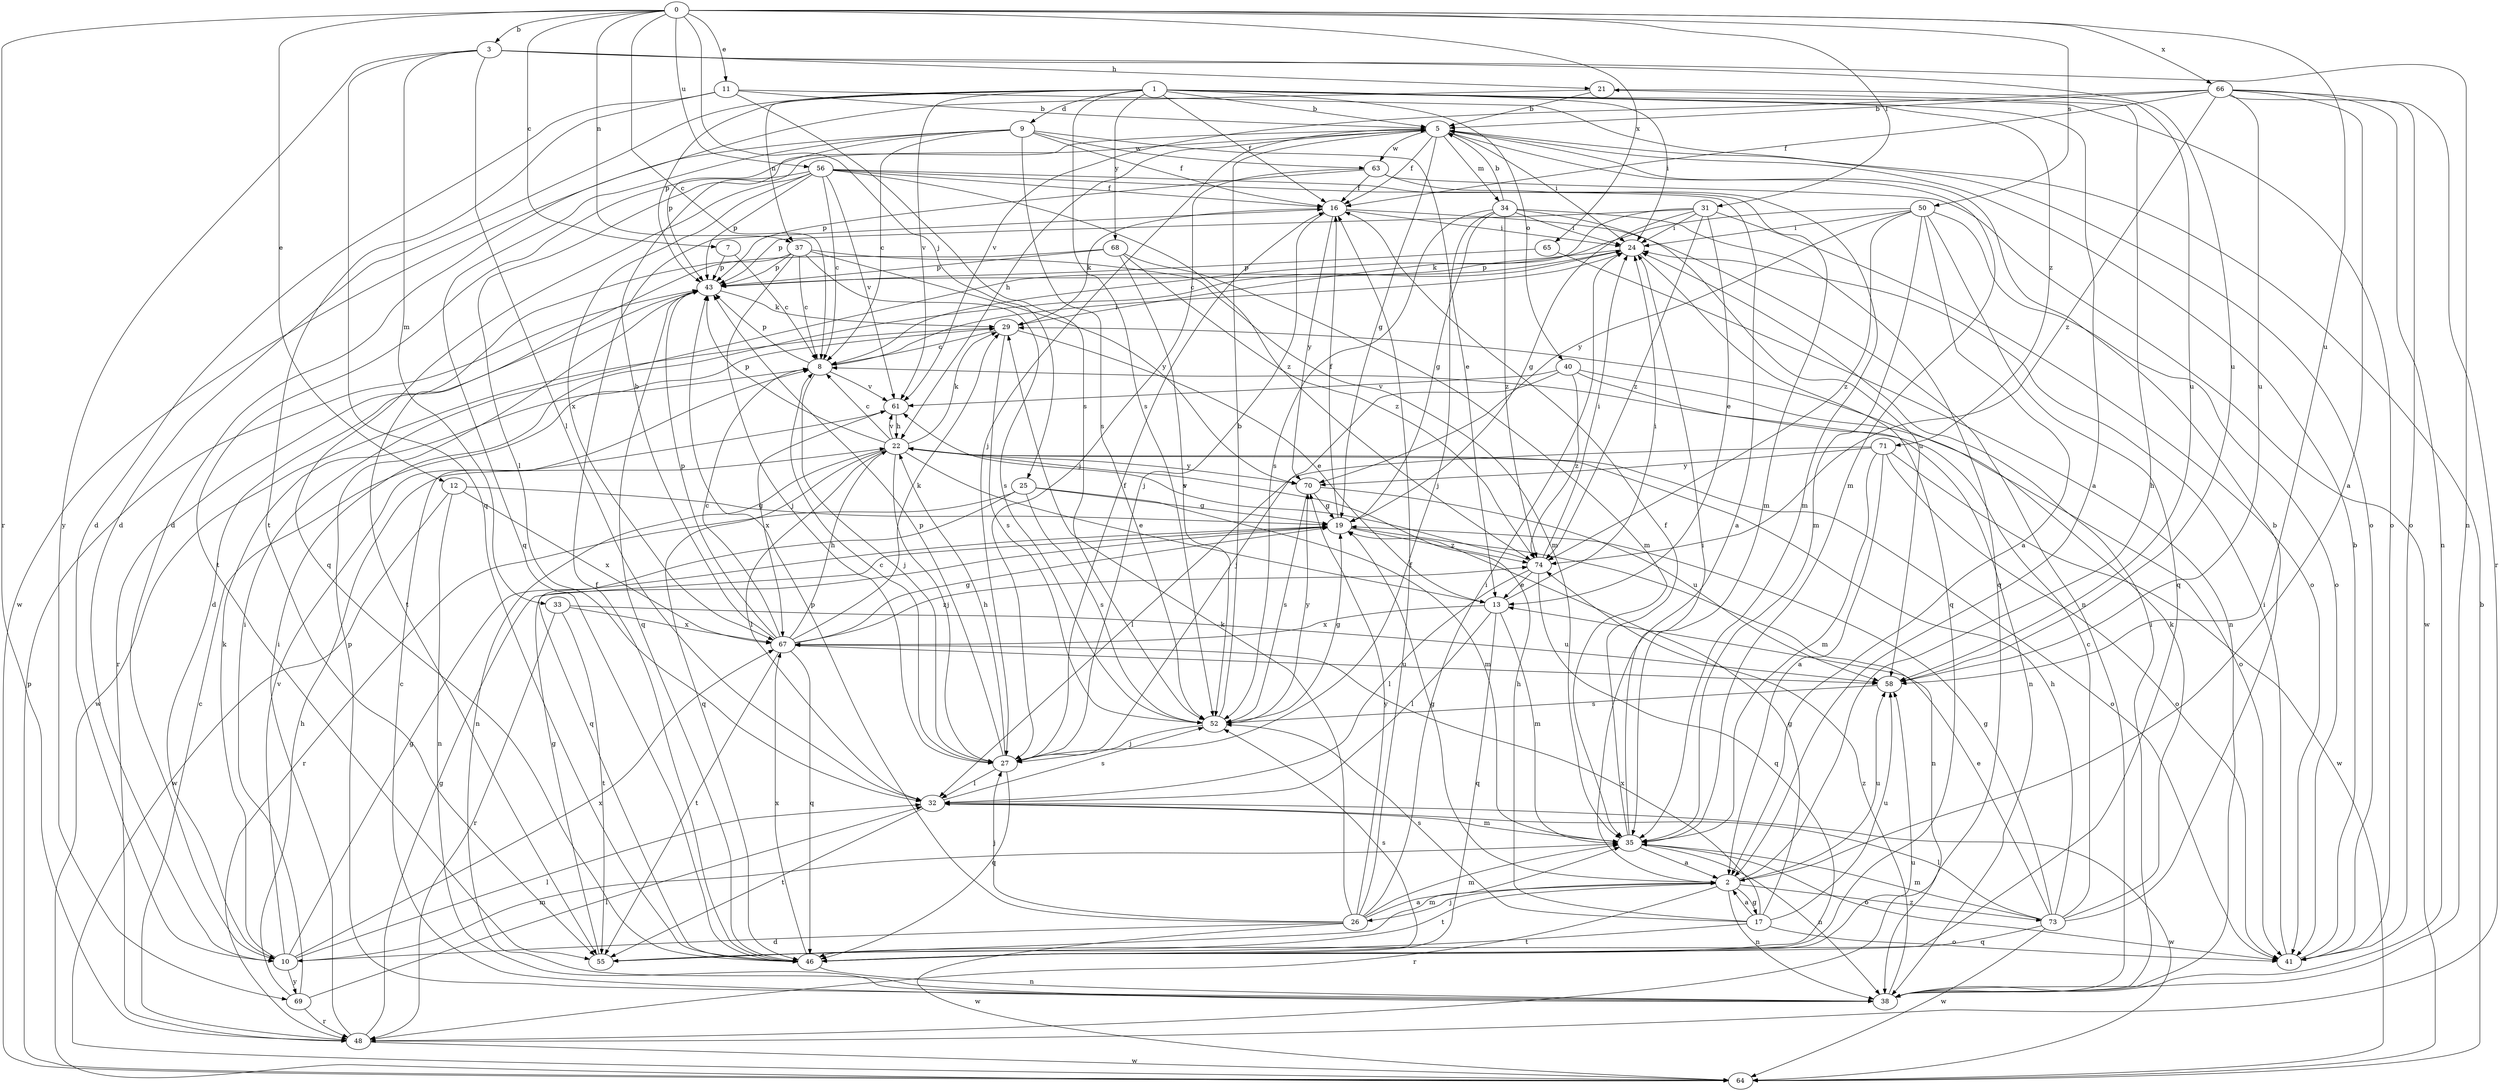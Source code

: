 strict digraph  {
0;
1;
2;
3;
5;
7;
8;
9;
10;
11;
12;
13;
16;
17;
19;
21;
22;
24;
25;
26;
27;
29;
31;
32;
33;
34;
35;
37;
38;
40;
41;
43;
46;
48;
50;
52;
55;
56;
58;
61;
63;
64;
65;
66;
67;
68;
69;
70;
71;
73;
74;
0 -> 3  [label=b];
0 -> 7  [label=c];
0 -> 8  [label=c];
0 -> 11  [label=e];
0 -> 12  [label=e];
0 -> 25  [label=j];
0 -> 31  [label=l];
0 -> 37  [label=n];
0 -> 48  [label=r];
0 -> 50  [label=s];
0 -> 56  [label=u];
0 -> 58  [label=u];
0 -> 65  [label=x];
0 -> 66  [label=x];
1 -> 2  [label=a];
1 -> 5  [label=b];
1 -> 9  [label=d];
1 -> 10  [label=d];
1 -> 16  [label=f];
1 -> 24  [label=i];
1 -> 37  [label=n];
1 -> 40  [label=o];
1 -> 41  [label=o];
1 -> 43  [label=p];
1 -> 52  [label=s];
1 -> 61  [label=v];
1 -> 68  [label=y];
1 -> 71  [label=z];
2 -> 17  [label=g];
2 -> 19  [label=g];
2 -> 21  [label=h];
2 -> 26  [label=j];
2 -> 38  [label=n];
2 -> 48  [label=r];
2 -> 55  [label=t];
2 -> 58  [label=u];
2 -> 73  [label=z];
3 -> 21  [label=h];
3 -> 32  [label=l];
3 -> 33  [label=m];
3 -> 38  [label=n];
3 -> 46  [label=q];
3 -> 58  [label=u];
3 -> 69  [label=y];
5 -> 16  [label=f];
5 -> 19  [label=g];
5 -> 22  [label=h];
5 -> 24  [label=i];
5 -> 27  [label=j];
5 -> 32  [label=l];
5 -> 34  [label=m];
5 -> 35  [label=m];
5 -> 63  [label=w];
7 -> 8  [label=c];
7 -> 43  [label=p];
8 -> 24  [label=i];
8 -> 27  [label=j];
8 -> 43  [label=p];
8 -> 61  [label=v];
9 -> 8  [label=c];
9 -> 13  [label=e];
9 -> 16  [label=f];
9 -> 43  [label=p];
9 -> 46  [label=q];
9 -> 52  [label=s];
9 -> 63  [label=w];
9 -> 64  [label=w];
10 -> 19  [label=g];
10 -> 29  [label=k];
10 -> 32  [label=l];
10 -> 35  [label=m];
10 -> 61  [label=v];
10 -> 67  [label=x];
10 -> 69  [label=y];
11 -> 5  [label=b];
11 -> 10  [label=d];
11 -> 41  [label=o];
11 -> 52  [label=s];
11 -> 55  [label=t];
12 -> 19  [label=g];
12 -> 38  [label=n];
12 -> 64  [label=w];
12 -> 67  [label=x];
13 -> 24  [label=i];
13 -> 32  [label=l];
13 -> 35  [label=m];
13 -> 46  [label=q];
13 -> 67  [label=x];
16 -> 24  [label=i];
16 -> 27  [label=j];
16 -> 29  [label=k];
16 -> 38  [label=n];
16 -> 70  [label=y];
17 -> 2  [label=a];
17 -> 19  [label=g];
17 -> 22  [label=h];
17 -> 41  [label=o];
17 -> 52  [label=s];
17 -> 55  [label=t];
17 -> 58  [label=u];
17 -> 67  [label=x];
19 -> 16  [label=f];
19 -> 38  [label=n];
19 -> 74  [label=z];
21 -> 5  [label=b];
21 -> 10  [label=d];
21 -> 58  [label=u];
22 -> 8  [label=c];
22 -> 13  [label=e];
22 -> 27  [label=j];
22 -> 29  [label=k];
22 -> 32  [label=l];
22 -> 38  [label=n];
22 -> 41  [label=o];
22 -> 43  [label=p];
22 -> 46  [label=q];
22 -> 61  [label=v];
22 -> 70  [label=y];
24 -> 43  [label=p];
24 -> 46  [label=q];
25 -> 19  [label=g];
25 -> 35  [label=m];
25 -> 46  [label=q];
25 -> 48  [label=r];
25 -> 52  [label=s];
26 -> 2  [label=a];
26 -> 10  [label=d];
26 -> 16  [label=f];
26 -> 24  [label=i];
26 -> 27  [label=j];
26 -> 29  [label=k];
26 -> 35  [label=m];
26 -> 43  [label=p];
26 -> 64  [label=w];
26 -> 70  [label=y];
27 -> 8  [label=c];
27 -> 16  [label=f];
27 -> 22  [label=h];
27 -> 32  [label=l];
27 -> 43  [label=p];
27 -> 46  [label=q];
29 -> 8  [label=c];
29 -> 13  [label=e];
29 -> 52  [label=s];
29 -> 64  [label=w];
31 -> 13  [label=e];
31 -> 19  [label=g];
31 -> 24  [label=i];
31 -> 29  [label=k];
31 -> 41  [label=o];
31 -> 43  [label=p];
31 -> 74  [label=z];
32 -> 35  [label=m];
32 -> 52  [label=s];
32 -> 55  [label=t];
32 -> 64  [label=w];
33 -> 48  [label=r];
33 -> 55  [label=t];
33 -> 58  [label=u];
33 -> 67  [label=x];
34 -> 5  [label=b];
34 -> 19  [label=g];
34 -> 24  [label=i];
34 -> 27  [label=j];
34 -> 46  [label=q];
34 -> 52  [label=s];
34 -> 58  [label=u];
34 -> 74  [label=z];
35 -> 2  [label=a];
35 -> 16  [label=f];
35 -> 24  [label=i];
35 -> 38  [label=n];
35 -> 41  [label=o];
37 -> 8  [label=c];
37 -> 10  [label=d];
37 -> 27  [label=j];
37 -> 35  [label=m];
37 -> 43  [label=p];
37 -> 52  [label=s];
37 -> 70  [label=y];
38 -> 8  [label=c];
38 -> 24  [label=i];
38 -> 43  [label=p];
38 -> 74  [label=z];
40 -> 27  [label=j];
40 -> 38  [label=n];
40 -> 41  [label=o];
40 -> 61  [label=v];
40 -> 74  [label=z];
41 -> 5  [label=b];
41 -> 24  [label=i];
43 -> 29  [label=k];
43 -> 46  [label=q];
43 -> 48  [label=r];
46 -> 16  [label=f];
46 -> 38  [label=n];
46 -> 52  [label=s];
46 -> 67  [label=x];
48 -> 8  [label=c];
48 -> 19  [label=g];
48 -> 24  [label=i];
48 -> 58  [label=u];
48 -> 64  [label=w];
50 -> 2  [label=a];
50 -> 8  [label=c];
50 -> 24  [label=i];
50 -> 35  [label=m];
50 -> 41  [label=o];
50 -> 46  [label=q];
50 -> 70  [label=y];
50 -> 74  [label=z];
52 -> 5  [label=b];
52 -> 19  [label=g];
52 -> 27  [label=j];
52 -> 70  [label=y];
55 -> 19  [label=g];
55 -> 35  [label=m];
56 -> 2  [label=a];
56 -> 8  [label=c];
56 -> 16  [label=f];
56 -> 35  [label=m];
56 -> 43  [label=p];
56 -> 46  [label=q];
56 -> 55  [label=t];
56 -> 61  [label=v];
56 -> 67  [label=x];
56 -> 74  [label=z];
58 -> 52  [label=s];
61 -> 22  [label=h];
61 -> 67  [label=x];
63 -> 16  [label=f];
63 -> 27  [label=j];
63 -> 35  [label=m];
63 -> 43  [label=p];
63 -> 64  [label=w];
64 -> 5  [label=b];
64 -> 43  [label=p];
65 -> 38  [label=n];
65 -> 43  [label=p];
66 -> 2  [label=a];
66 -> 5  [label=b];
66 -> 16  [label=f];
66 -> 38  [label=n];
66 -> 41  [label=o];
66 -> 48  [label=r];
66 -> 58  [label=u];
66 -> 61  [label=v];
66 -> 74  [label=z];
67 -> 5  [label=b];
67 -> 8  [label=c];
67 -> 19  [label=g];
67 -> 22  [label=h];
67 -> 29  [label=k];
67 -> 43  [label=p];
67 -> 46  [label=q];
67 -> 55  [label=t];
67 -> 58  [label=u];
67 -> 74  [label=z];
68 -> 35  [label=m];
68 -> 43  [label=p];
68 -> 52  [label=s];
68 -> 55  [label=t];
68 -> 74  [label=z];
69 -> 22  [label=h];
69 -> 24  [label=i];
69 -> 32  [label=l];
69 -> 48  [label=r];
70 -> 19  [label=g];
70 -> 52  [label=s];
70 -> 58  [label=u];
71 -> 2  [label=a];
71 -> 32  [label=l];
71 -> 35  [label=m];
71 -> 41  [label=o];
71 -> 64  [label=w];
71 -> 70  [label=y];
73 -> 5  [label=b];
73 -> 8  [label=c];
73 -> 13  [label=e];
73 -> 19  [label=g];
73 -> 22  [label=h];
73 -> 29  [label=k];
73 -> 32  [label=l];
73 -> 35  [label=m];
73 -> 46  [label=q];
73 -> 64  [label=w];
74 -> 13  [label=e];
74 -> 24  [label=i];
74 -> 32  [label=l];
74 -> 46  [label=q];
74 -> 61  [label=v];
}

